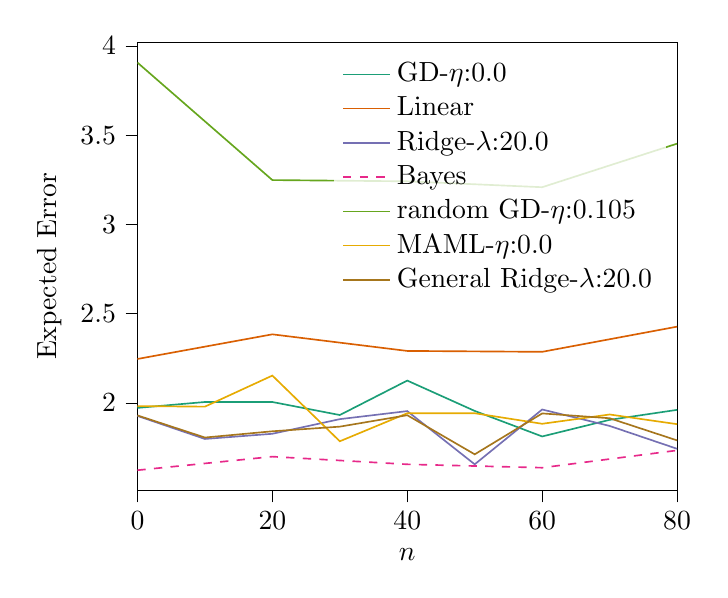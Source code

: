 % This file was created with tikzplotlib v0.10.1.
\begin{tikzpicture}

\definecolor{chocolate217952}{RGB}{217,95,2}
\definecolor{darkcyan27158119}{RGB}{27,158,119}
\definecolor{darkgoldenrod16611829}{RGB}{166,118,29}
\definecolor{darkgray176}{RGB}{176,176,176}
\definecolor{deeppink23141138}{RGB}{231,41,138}
\definecolor{lightslategray117112179}{RGB}{117,112,179}
\definecolor{olivedrab10216630}{RGB}{102,166,30}
\definecolor{orange2301712}{RGB}{230,171,2}

\begin{axis}[
legend cell align={left},
legend style={fill opacity=0.8, draw opacity=1, text opacity=1, draw=none},
tick align=outside,
tick pos=left,
x grid style={darkgray176},
xlabel={\(\displaystyle n\)},
xmin=0, xmax=80,
xtick style={color=black},
y grid style={darkgray176},
ylabel={Expected Error},
ymin=1.509, ymax=4.02,
ytick style={color=black}
]
\addplot [semithick, darkcyan27158119]
table {%
0 1.972
10 2.005
20 2.005
30 1.932
40 2.125
50 1.955
60 1.812
70 1.905
80 1.961
90 1.815
};
\addlegendentry{GD-$\eta$:0.0}
\addplot [semithick, chocolate217952]
table {%
0 2.246
20 2.384
40 2.291
60 2.286
80 2.427
};
\addlegendentry{Linear}
\addplot [semithick, lightslategray117112179]
table {%
0 1.927
10 1.798
20 1.827
30 1.909
40 1.954
50 1.656
60 1.963
70 1.871
80 1.743
90 1.853
};
\addlegendentry{Ridge-$\lambda$:20.0}
\addplot [semithick, deeppink23141138, dashed]
table {%
0 1.623
20 1.699
40 1.656
60 1.637
80 1.734
};
\addlegendentry{Bayes}
\addplot [semithick, olivedrab10216630]
table {%
0 3.906
20 3.248
40 3.241
60 3.208
80 3.452
};
\addlegendentry{random GD-$\eta$:0.105}
\addplot [semithick, orange2301712]
table {%
0 1.982
10 1.979
20 2.153
30 1.785
40 1.942
50 1.942
60 1.883
70 1.935
80 1.881
90 2.032
};
\addlegendentry{MAML-$\eta$:0.0}
\addplot [semithick, darkgoldenrod16611829]
table {%
0 1.93
10 1.806
20 1.841
30 1.867
40 1.931
50 1.712
60 1.941
70 1.914
80 1.79
90 1.862
};
\addlegendentry{General Ridge-$\lambda$:20.0}
\end{axis}

\end{tikzpicture}
